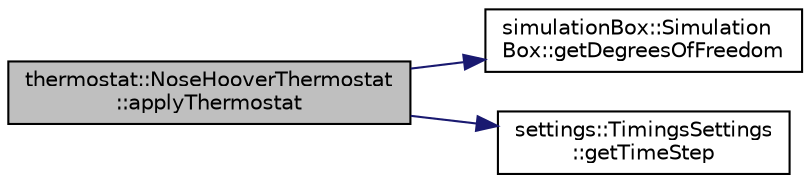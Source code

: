 digraph "thermostat::NoseHooverThermostat::applyThermostat"
{
 // LATEX_PDF_SIZE
  edge [fontname="Helvetica",fontsize="10",labelfontname="Helvetica",labelfontsize="10"];
  node [fontname="Helvetica",fontsize="10",shape=record];
  rankdir="LR";
  Node1 [label="thermostat::NoseHooverThermostat\l::applyThermostat",height=0.2,width=0.4,color="black", fillcolor="grey75", style="filled", fontcolor="black",tooltip="applies the Nose-Hoover thermostat on the velocities"];
  Node1 -> Node2 [color="midnightblue",fontsize="10",style="solid",fontname="Helvetica"];
  Node2 [label="simulationBox::Simulation\lBox::getDegreesOfFreedom",height=0.2,width=0.4,color="black", fillcolor="white", style="filled",URL="$classsimulationBox_1_1SimulationBox.html#ab1453d380fb1218dfa4fa4672c20ace6",tooltip=" "];
  Node1 -> Node3 [color="midnightblue",fontsize="10",style="solid",fontname="Helvetica"];
  Node3 [label="settings::TimingsSettings\l::getTimeStep",height=0.2,width=0.4,color="black", fillcolor="white", style="filled",URL="$classsettings_1_1TimingsSettings.html#ad1e01977b94d5b5d90d2b2f4ea8e2532",tooltip=" "];
}
